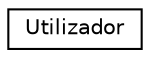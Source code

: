 digraph "Graphical Class Hierarchy"
{
  edge [fontname="Helvetica",fontsize="10",labelfontname="Helvetica",labelfontsize="10"];
  node [fontname="Helvetica",fontsize="10",shape=record];
  rankdir="LR";
  Node0 [label="Utilizador",height=0.2,width=0.4,color="black", fillcolor="white", style="filled",URL="$class_utilizador.html"];
}
